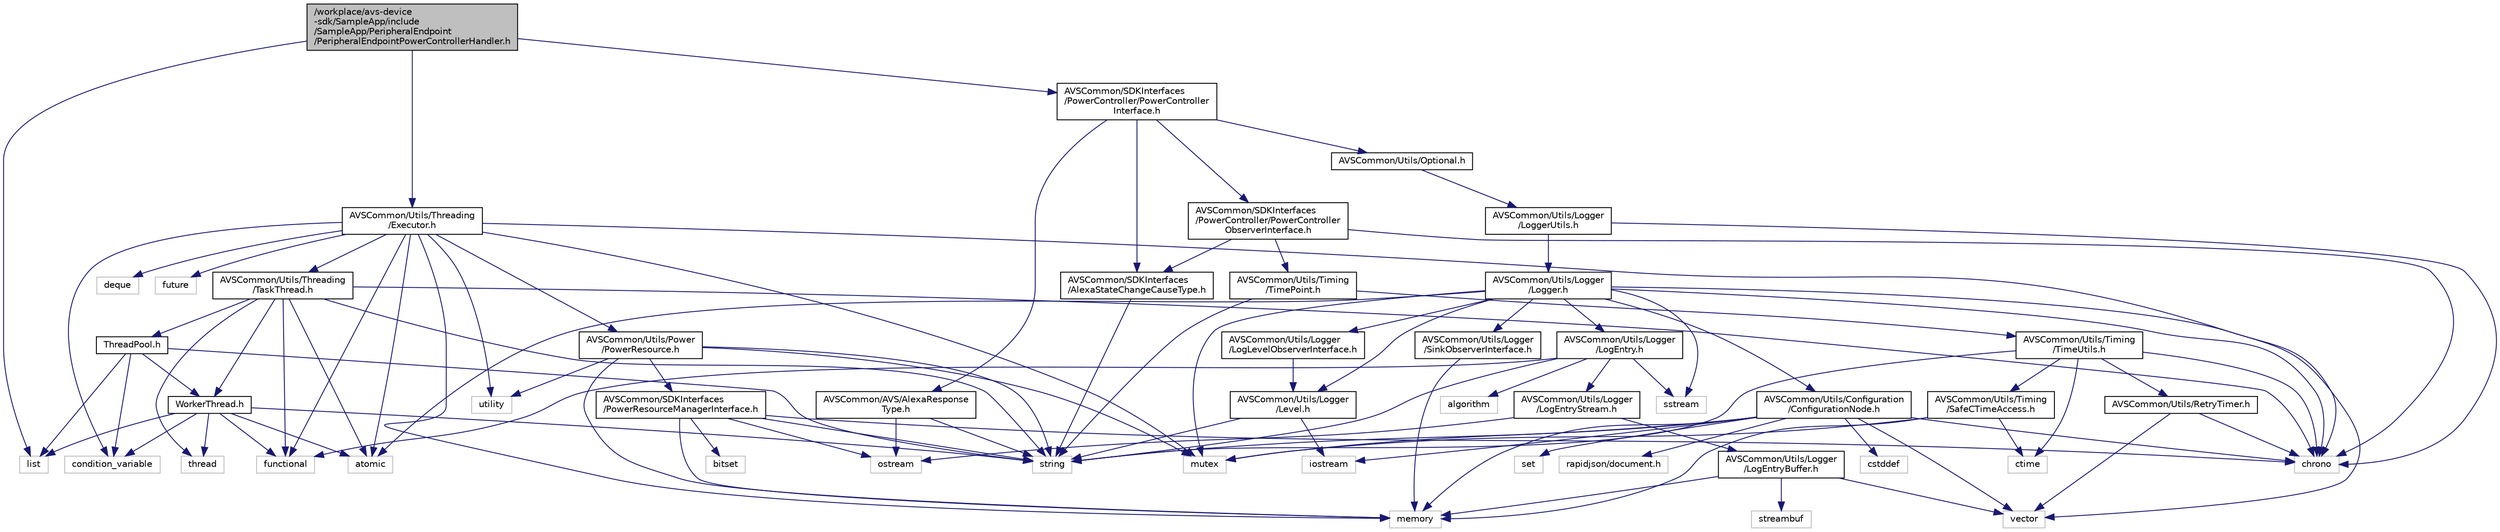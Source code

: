 digraph "/workplace/avs-device-sdk/SampleApp/include/SampleApp/PeripheralEndpoint/PeripheralEndpointPowerControllerHandler.h"
{
  edge [fontname="Helvetica",fontsize="10",labelfontname="Helvetica",labelfontsize="10"];
  node [fontname="Helvetica",fontsize="10",shape=record];
  Node0 [label="/workplace/avs-device\l-sdk/SampleApp/include\l/SampleApp/PeripheralEndpoint\l/PeripheralEndpointPowerControllerHandler.h",height=0.2,width=0.4,color="black", fillcolor="grey75", style="filled", fontcolor="black"];
  Node0 -> Node1 [color="midnightblue",fontsize="10",style="solid",fontname="Helvetica"];
  Node1 [label="list",height=0.2,width=0.4,color="grey75", fillcolor="white", style="filled"];
  Node0 -> Node2 [color="midnightblue",fontsize="10",style="solid",fontname="Helvetica"];
  Node2 [label="AVSCommon/SDKInterfaces\l/PowerController/PowerController\lInterface.h",height=0.2,width=0.4,color="black", fillcolor="white", style="filled",URL="$_power_controller_interface_8h.html"];
  Node2 -> Node3 [color="midnightblue",fontsize="10",style="solid",fontname="Helvetica"];
  Node3 [label="AVSCommon/AVS/AlexaResponse\lType.h",height=0.2,width=0.4,color="black", fillcolor="white", style="filled",URL="$_alexa_response_type_8h.html"];
  Node3 -> Node4 [color="midnightblue",fontsize="10",style="solid",fontname="Helvetica"];
  Node4 [label="ostream",height=0.2,width=0.4,color="grey75", fillcolor="white", style="filled"];
  Node3 -> Node5 [color="midnightblue",fontsize="10",style="solid",fontname="Helvetica"];
  Node5 [label="string",height=0.2,width=0.4,color="grey75", fillcolor="white", style="filled"];
  Node2 -> Node6 [color="midnightblue",fontsize="10",style="solid",fontname="Helvetica"];
  Node6 [label="AVSCommon/SDKInterfaces\l/AlexaStateChangeCauseType.h",height=0.2,width=0.4,color="black", fillcolor="white", style="filled",URL="$_alexa_state_change_cause_type_8h.html"];
  Node6 -> Node5 [color="midnightblue",fontsize="10",style="solid",fontname="Helvetica"];
  Node2 -> Node7 [color="midnightblue",fontsize="10",style="solid",fontname="Helvetica"];
  Node7 [label="AVSCommon/SDKInterfaces\l/PowerController/PowerController\lObserverInterface.h",height=0.2,width=0.4,color="black", fillcolor="white", style="filled",URL="$_power_controller_observer_interface_8h.html"];
  Node7 -> Node8 [color="midnightblue",fontsize="10",style="solid",fontname="Helvetica"];
  Node8 [label="chrono",height=0.2,width=0.4,color="grey75", fillcolor="white", style="filled"];
  Node7 -> Node6 [color="midnightblue",fontsize="10",style="solid",fontname="Helvetica"];
  Node7 -> Node9 [color="midnightblue",fontsize="10",style="solid",fontname="Helvetica"];
  Node9 [label="AVSCommon/Utils/Timing\l/TimePoint.h",height=0.2,width=0.4,color="black", fillcolor="white", style="filled",URL="$_time_point_8h.html"];
  Node9 -> Node5 [color="midnightblue",fontsize="10",style="solid",fontname="Helvetica"];
  Node9 -> Node10 [color="midnightblue",fontsize="10",style="solid",fontname="Helvetica"];
  Node10 [label="AVSCommon/Utils/Timing\l/TimeUtils.h",height=0.2,width=0.4,color="black", fillcolor="white", style="filled",URL="$_time_utils_8h.html"];
  Node10 -> Node8 [color="midnightblue",fontsize="10",style="solid",fontname="Helvetica"];
  Node10 -> Node11 [color="midnightblue",fontsize="10",style="solid",fontname="Helvetica"];
  Node11 [label="ctime",height=0.2,width=0.4,color="grey75", fillcolor="white", style="filled"];
  Node10 -> Node5 [color="midnightblue",fontsize="10",style="solid",fontname="Helvetica"];
  Node10 -> Node12 [color="midnightblue",fontsize="10",style="solid",fontname="Helvetica"];
  Node12 [label="AVSCommon/Utils/RetryTimer.h",height=0.2,width=0.4,color="black", fillcolor="white", style="filled",URL="$_retry_timer_8h.html"];
  Node12 -> Node8 [color="midnightblue",fontsize="10",style="solid",fontname="Helvetica"];
  Node12 -> Node13 [color="midnightblue",fontsize="10",style="solid",fontname="Helvetica"];
  Node13 [label="vector",height=0.2,width=0.4,color="grey75", fillcolor="white", style="filled"];
  Node10 -> Node14 [color="midnightblue",fontsize="10",style="solid",fontname="Helvetica"];
  Node14 [label="AVSCommon/Utils/Timing\l/SafeCTimeAccess.h",height=0.2,width=0.4,color="black", fillcolor="white", style="filled",URL="$_safe_c_time_access_8h.html"];
  Node14 -> Node11 [color="midnightblue",fontsize="10",style="solid",fontname="Helvetica"];
  Node14 -> Node15 [color="midnightblue",fontsize="10",style="solid",fontname="Helvetica"];
  Node15 [label="memory",height=0.2,width=0.4,color="grey75", fillcolor="white", style="filled"];
  Node14 -> Node16 [color="midnightblue",fontsize="10",style="solid",fontname="Helvetica"];
  Node16 [label="mutex",height=0.2,width=0.4,color="grey75", fillcolor="white", style="filled"];
  Node2 -> Node17 [color="midnightblue",fontsize="10",style="solid",fontname="Helvetica"];
  Node17 [label="AVSCommon/Utils/Optional.h",height=0.2,width=0.4,color="black", fillcolor="white", style="filled",URL="$_optional_8h.html"];
  Node17 -> Node18 [color="midnightblue",fontsize="10",style="solid",fontname="Helvetica"];
  Node18 [label="AVSCommon/Utils/Logger\l/LoggerUtils.h",height=0.2,width=0.4,color="black", fillcolor="white", style="filled",URL="$_logger_utils_8h.html"];
  Node18 -> Node8 [color="midnightblue",fontsize="10",style="solid",fontname="Helvetica"];
  Node18 -> Node19 [color="midnightblue",fontsize="10",style="solid",fontname="Helvetica"];
  Node19 [label="AVSCommon/Utils/Logger\l/Logger.h",height=0.2,width=0.4,color="black", fillcolor="white", style="filled",URL="$_logger_8h.html"];
  Node19 -> Node20 [color="midnightblue",fontsize="10",style="solid",fontname="Helvetica"];
  Node20 [label="atomic",height=0.2,width=0.4,color="grey75", fillcolor="white", style="filled"];
  Node19 -> Node8 [color="midnightblue",fontsize="10",style="solid",fontname="Helvetica"];
  Node19 -> Node16 [color="midnightblue",fontsize="10",style="solid",fontname="Helvetica"];
  Node19 -> Node21 [color="midnightblue",fontsize="10",style="solid",fontname="Helvetica"];
  Node21 [label="sstream",height=0.2,width=0.4,color="grey75", fillcolor="white", style="filled"];
  Node19 -> Node13 [color="midnightblue",fontsize="10",style="solid",fontname="Helvetica"];
  Node19 -> Node22 [color="midnightblue",fontsize="10",style="solid",fontname="Helvetica"];
  Node22 [label="AVSCommon/Utils/Configuration\l/ConfigurationNode.h",height=0.2,width=0.4,color="black", fillcolor="white", style="filled",URL="$_configuration_node_8h.html"];
  Node22 -> Node8 [color="midnightblue",fontsize="10",style="solid",fontname="Helvetica"];
  Node22 -> Node23 [color="midnightblue",fontsize="10",style="solid",fontname="Helvetica"];
  Node23 [label="cstddef",height=0.2,width=0.4,color="grey75", fillcolor="white", style="filled"];
  Node22 -> Node24 [color="midnightblue",fontsize="10",style="solid",fontname="Helvetica"];
  Node24 [label="iostream",height=0.2,width=0.4,color="grey75", fillcolor="white", style="filled"];
  Node22 -> Node15 [color="midnightblue",fontsize="10",style="solid",fontname="Helvetica"];
  Node22 -> Node16 [color="midnightblue",fontsize="10",style="solid",fontname="Helvetica"];
  Node22 -> Node25 [color="midnightblue",fontsize="10",style="solid",fontname="Helvetica"];
  Node25 [label="set",height=0.2,width=0.4,color="grey75", fillcolor="white", style="filled"];
  Node22 -> Node5 [color="midnightblue",fontsize="10",style="solid",fontname="Helvetica"];
  Node22 -> Node13 [color="midnightblue",fontsize="10",style="solid",fontname="Helvetica"];
  Node22 -> Node26 [color="midnightblue",fontsize="10",style="solid",fontname="Helvetica"];
  Node26 [label="rapidjson/document.h",height=0.2,width=0.4,color="grey75", fillcolor="white", style="filled"];
  Node19 -> Node27 [color="midnightblue",fontsize="10",style="solid",fontname="Helvetica"];
  Node27 [label="AVSCommon/Utils/Logger\l/Level.h",height=0.2,width=0.4,color="black", fillcolor="white", style="filled",URL="$_level_8h.html"];
  Node27 -> Node24 [color="midnightblue",fontsize="10",style="solid",fontname="Helvetica"];
  Node27 -> Node5 [color="midnightblue",fontsize="10",style="solid",fontname="Helvetica"];
  Node19 -> Node28 [color="midnightblue",fontsize="10",style="solid",fontname="Helvetica"];
  Node28 [label="AVSCommon/Utils/Logger\l/LogEntry.h",height=0.2,width=0.4,color="black", fillcolor="white", style="filled",URL="$_log_entry_8h.html"];
  Node28 -> Node29 [color="midnightblue",fontsize="10",style="solid",fontname="Helvetica"];
  Node29 [label="algorithm",height=0.2,width=0.4,color="grey75", fillcolor="white", style="filled"];
  Node28 -> Node30 [color="midnightblue",fontsize="10",style="solid",fontname="Helvetica"];
  Node30 [label="functional",height=0.2,width=0.4,color="grey75", fillcolor="white", style="filled"];
  Node28 -> Node21 [color="midnightblue",fontsize="10",style="solid",fontname="Helvetica"];
  Node28 -> Node5 [color="midnightblue",fontsize="10",style="solid",fontname="Helvetica"];
  Node28 -> Node31 [color="midnightblue",fontsize="10",style="solid",fontname="Helvetica"];
  Node31 [label="AVSCommon/Utils/Logger\l/LogEntryStream.h",height=0.2,width=0.4,color="black", fillcolor="white", style="filled",URL="$_log_entry_stream_8h.html"];
  Node31 -> Node4 [color="midnightblue",fontsize="10",style="solid",fontname="Helvetica"];
  Node31 -> Node32 [color="midnightblue",fontsize="10",style="solid",fontname="Helvetica"];
  Node32 [label="AVSCommon/Utils/Logger\l/LogEntryBuffer.h",height=0.2,width=0.4,color="black", fillcolor="white", style="filled",URL="$_log_entry_buffer_8h.html"];
  Node32 -> Node15 [color="midnightblue",fontsize="10",style="solid",fontname="Helvetica"];
  Node32 -> Node33 [color="midnightblue",fontsize="10",style="solid",fontname="Helvetica"];
  Node33 [label="streambuf",height=0.2,width=0.4,color="grey75", fillcolor="white", style="filled"];
  Node32 -> Node13 [color="midnightblue",fontsize="10",style="solid",fontname="Helvetica"];
  Node19 -> Node34 [color="midnightblue",fontsize="10",style="solid",fontname="Helvetica"];
  Node34 [label="AVSCommon/Utils/Logger\l/LogLevelObserverInterface.h",height=0.2,width=0.4,color="black", fillcolor="white", style="filled",URL="$_log_level_observer_interface_8h.html"];
  Node34 -> Node27 [color="midnightblue",fontsize="10",style="solid",fontname="Helvetica"];
  Node19 -> Node35 [color="midnightblue",fontsize="10",style="solid",fontname="Helvetica"];
  Node35 [label="AVSCommon/Utils/Logger\l/SinkObserverInterface.h",height=0.2,width=0.4,color="black", fillcolor="white", style="filled",URL="$_sink_observer_interface_8h.html"];
  Node35 -> Node15 [color="midnightblue",fontsize="10",style="solid",fontname="Helvetica"];
  Node0 -> Node36 [color="midnightblue",fontsize="10",style="solid",fontname="Helvetica"];
  Node36 [label="AVSCommon/Utils/Threading\l/Executor.h",height=0.2,width=0.4,color="black", fillcolor="white", style="filled",URL="$_executor_8h.html"];
  Node36 -> Node20 [color="midnightblue",fontsize="10",style="solid",fontname="Helvetica"];
  Node36 -> Node37 [color="midnightblue",fontsize="10",style="solid",fontname="Helvetica"];
  Node37 [label="condition_variable",height=0.2,width=0.4,color="grey75", fillcolor="white", style="filled"];
  Node36 -> Node8 [color="midnightblue",fontsize="10",style="solid",fontname="Helvetica"];
  Node36 -> Node38 [color="midnightblue",fontsize="10",style="solid",fontname="Helvetica"];
  Node38 [label="deque",height=0.2,width=0.4,color="grey75", fillcolor="white", style="filled"];
  Node36 -> Node30 [color="midnightblue",fontsize="10",style="solid",fontname="Helvetica"];
  Node36 -> Node39 [color="midnightblue",fontsize="10",style="solid",fontname="Helvetica"];
  Node39 [label="future",height=0.2,width=0.4,color="grey75", fillcolor="white", style="filled"];
  Node36 -> Node15 [color="midnightblue",fontsize="10",style="solid",fontname="Helvetica"];
  Node36 -> Node16 [color="midnightblue",fontsize="10",style="solid",fontname="Helvetica"];
  Node36 -> Node40 [color="midnightblue",fontsize="10",style="solid",fontname="Helvetica"];
  Node40 [label="utility",height=0.2,width=0.4,color="grey75", fillcolor="white", style="filled"];
  Node36 -> Node41 [color="midnightblue",fontsize="10",style="solid",fontname="Helvetica"];
  Node41 [label="AVSCommon/Utils/Threading\l/TaskThread.h",height=0.2,width=0.4,color="black", fillcolor="white", style="filled",URL="$_task_thread_8h.html"];
  Node41 -> Node20 [color="midnightblue",fontsize="10",style="solid",fontname="Helvetica"];
  Node41 -> Node8 [color="midnightblue",fontsize="10",style="solid",fontname="Helvetica"];
  Node41 -> Node30 [color="midnightblue",fontsize="10",style="solid",fontname="Helvetica"];
  Node41 -> Node5 [color="midnightblue",fontsize="10",style="solid",fontname="Helvetica"];
  Node41 -> Node42 [color="midnightblue",fontsize="10",style="solid",fontname="Helvetica"];
  Node42 [label="thread",height=0.2,width=0.4,color="grey75", fillcolor="white", style="filled"];
  Node41 -> Node43 [color="midnightblue",fontsize="10",style="solid",fontname="Helvetica"];
  Node43 [label="ThreadPool.h",height=0.2,width=0.4,color="black", fillcolor="white", style="filled",URL="$_thread_pool_8h.html"];
  Node43 -> Node37 [color="midnightblue",fontsize="10",style="solid",fontname="Helvetica"];
  Node43 -> Node1 [color="midnightblue",fontsize="10",style="solid",fontname="Helvetica"];
  Node43 -> Node5 [color="midnightblue",fontsize="10",style="solid",fontname="Helvetica"];
  Node43 -> Node44 [color="midnightblue",fontsize="10",style="solid",fontname="Helvetica"];
  Node44 [label="WorkerThread.h",height=0.2,width=0.4,color="black", fillcolor="white", style="filled",URL="$_worker_thread_8h.html"];
  Node44 -> Node20 [color="midnightblue",fontsize="10",style="solid",fontname="Helvetica"];
  Node44 -> Node37 [color="midnightblue",fontsize="10",style="solid",fontname="Helvetica"];
  Node44 -> Node30 [color="midnightblue",fontsize="10",style="solid",fontname="Helvetica"];
  Node44 -> Node1 [color="midnightblue",fontsize="10",style="solid",fontname="Helvetica"];
  Node44 -> Node5 [color="midnightblue",fontsize="10",style="solid",fontname="Helvetica"];
  Node44 -> Node42 [color="midnightblue",fontsize="10",style="solid",fontname="Helvetica"];
  Node41 -> Node44 [color="midnightblue",fontsize="10",style="solid",fontname="Helvetica"];
  Node36 -> Node45 [color="midnightblue",fontsize="10",style="solid",fontname="Helvetica"];
  Node45 [label="AVSCommon/Utils/Power\l/PowerResource.h",height=0.2,width=0.4,color="black", fillcolor="white", style="filled",URL="$_power_resource_8h.html"];
  Node45 -> Node15 [color="midnightblue",fontsize="10",style="solid",fontname="Helvetica"];
  Node45 -> Node16 [color="midnightblue",fontsize="10",style="solid",fontname="Helvetica"];
  Node45 -> Node5 [color="midnightblue",fontsize="10",style="solid",fontname="Helvetica"];
  Node45 -> Node40 [color="midnightblue",fontsize="10",style="solid",fontname="Helvetica"];
  Node45 -> Node46 [color="midnightblue",fontsize="10",style="solid",fontname="Helvetica"];
  Node46 [label="AVSCommon/SDKInterfaces\l/PowerResourceManagerInterface.h",height=0.2,width=0.4,color="black", fillcolor="white", style="filled",URL="$_power_resource_manager_interface_8h.html"];
  Node46 -> Node47 [color="midnightblue",fontsize="10",style="solid",fontname="Helvetica"];
  Node47 [label="bitset",height=0.2,width=0.4,color="grey75", fillcolor="white", style="filled"];
  Node46 -> Node8 [color="midnightblue",fontsize="10",style="solid",fontname="Helvetica"];
  Node46 -> Node15 [color="midnightblue",fontsize="10",style="solid",fontname="Helvetica"];
  Node46 -> Node4 [color="midnightblue",fontsize="10",style="solid",fontname="Helvetica"];
  Node46 -> Node5 [color="midnightblue",fontsize="10",style="solid",fontname="Helvetica"];
}
